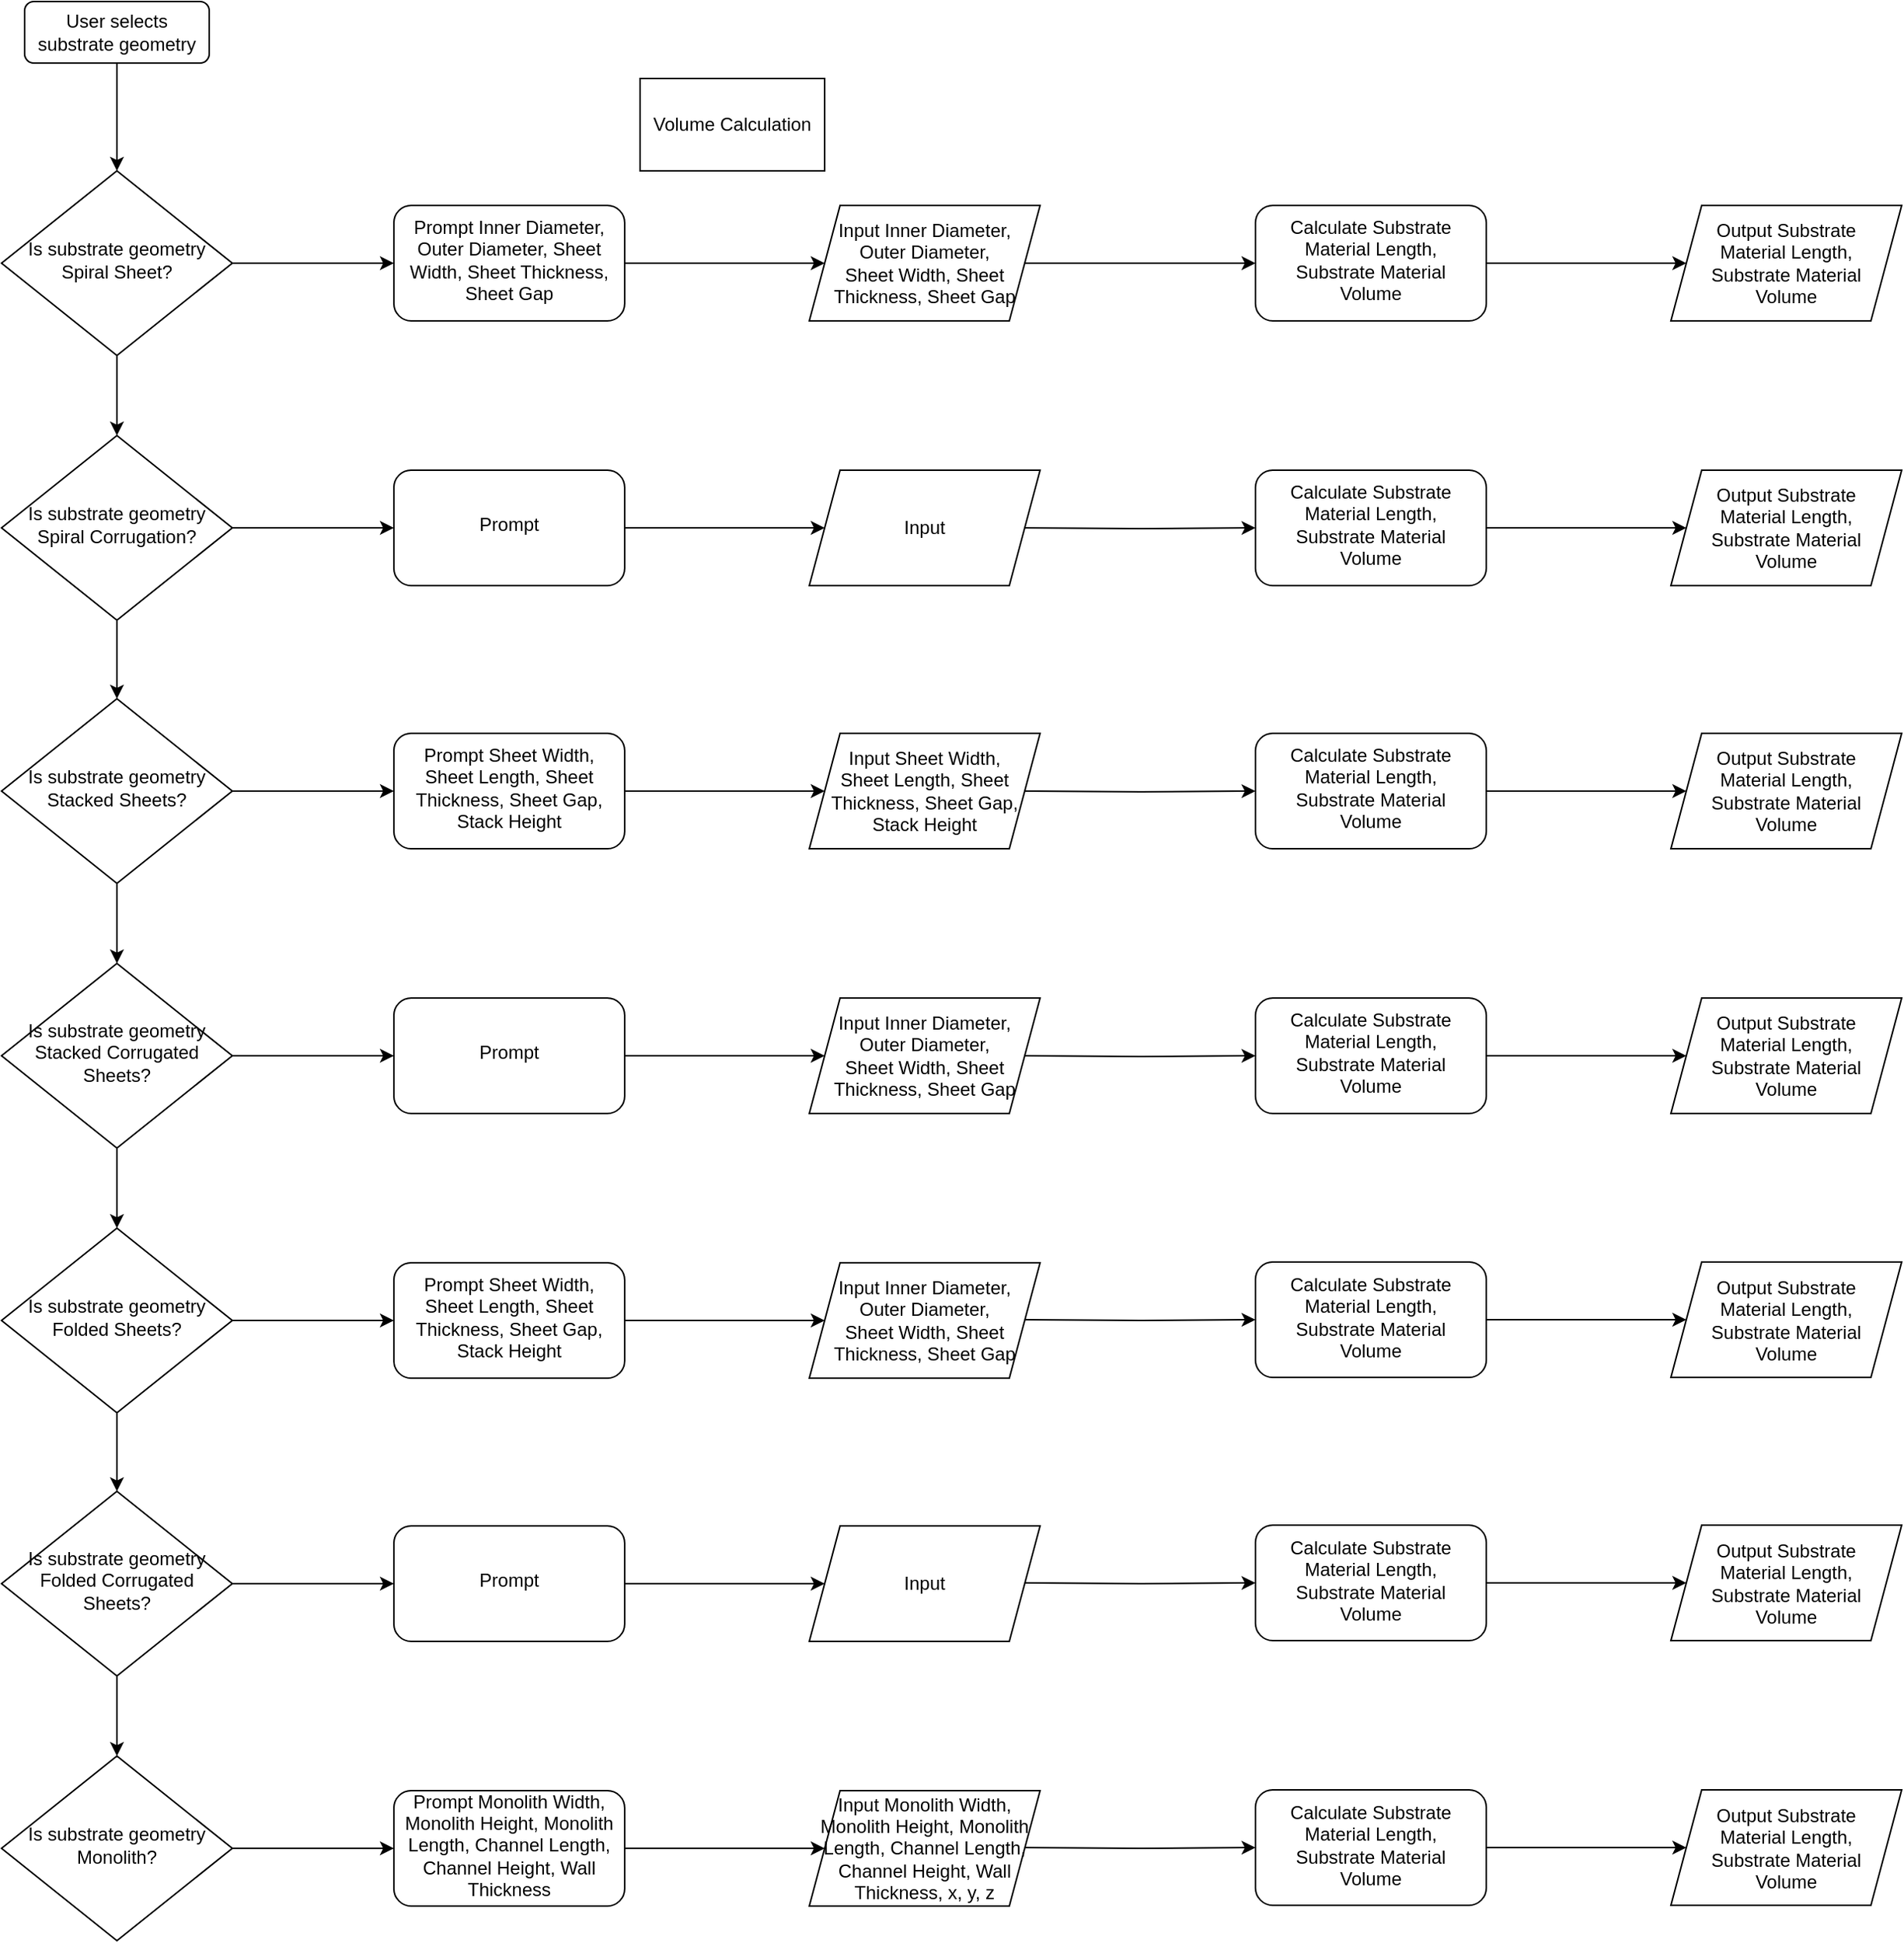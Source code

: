 <mxfile version="21.5.0" type="device" pages="2">
  <diagram id="C5RBs43oDa-KdzZeNtuy" name="Page-1">
    <mxGraphModel dx="818" dy="828" grid="1" gridSize="10" guides="1" tooltips="1" connect="1" arrows="1" fold="1" page="1" pageScale="1" pageWidth="827" pageHeight="1169" math="0" shadow="0">
      <root>
        <mxCell id="WIyWlLk6GJQsqaUBKTNV-0" />
        <mxCell id="WIyWlLk6GJQsqaUBKTNV-1" parent="WIyWlLk6GJQsqaUBKTNV-0" />
        <mxCell id="xzGoxM18uxfmaPfpnqzQ-23" style="edgeStyle=orthogonalEdgeStyle;rounded=0;orthogonalLoop=1;jettySize=auto;html=1;exitX=0.5;exitY=1;exitDx=0;exitDy=0;entryX=0.5;entryY=0;entryDx=0;entryDy=0;" parent="WIyWlLk6GJQsqaUBKTNV-1" source="WIyWlLk6GJQsqaUBKTNV-3" target="WIyWlLk6GJQsqaUBKTNV-6" edge="1">
          <mxGeometry relative="1" as="geometry" />
        </mxCell>
        <mxCell id="WIyWlLk6GJQsqaUBKTNV-3" value="User selects substrate geometry" style="rounded=1;whiteSpace=wrap;html=1;fontSize=12;glass=0;strokeWidth=1;shadow=0;" parent="WIyWlLk6GJQsqaUBKTNV-1" vertex="1">
          <mxGeometry x="160" y="60" width="120" height="40" as="geometry" />
        </mxCell>
        <mxCell id="xzGoxM18uxfmaPfpnqzQ-22" style="edgeStyle=orthogonalEdgeStyle;rounded=0;orthogonalLoop=1;jettySize=auto;html=1;exitX=0.5;exitY=1;exitDx=0;exitDy=0;entryX=0.5;entryY=0;entryDx=0;entryDy=0;" parent="WIyWlLk6GJQsqaUBKTNV-1" source="WIyWlLk6GJQsqaUBKTNV-6" target="WIyWlLk6GJQsqaUBKTNV-10" edge="1">
          <mxGeometry relative="1" as="geometry" />
        </mxCell>
        <mxCell id="xzGoxM18uxfmaPfpnqzQ-28" value="" style="edgeStyle=orthogonalEdgeStyle;rounded=0;orthogonalLoop=1;jettySize=auto;html=1;" parent="WIyWlLk6GJQsqaUBKTNV-1" source="WIyWlLk6GJQsqaUBKTNV-6" target="xzGoxM18uxfmaPfpnqzQ-27" edge="1">
          <mxGeometry relative="1" as="geometry" />
        </mxCell>
        <mxCell id="WIyWlLk6GJQsqaUBKTNV-6" value="Is substrate geometry &lt;br&gt;Spiral Sheet?" style="rhombus;whiteSpace=wrap;html=1;shadow=0;fontFamily=Helvetica;fontSize=12;align=center;strokeWidth=1;spacing=6;spacingTop=-4;aspect=fixed;" parent="WIyWlLk6GJQsqaUBKTNV-1" vertex="1">
          <mxGeometry x="145" y="170" width="150" height="120" as="geometry" />
        </mxCell>
        <mxCell id="xzGoxM18uxfmaPfpnqzQ-24" style="edgeStyle=orthogonalEdgeStyle;rounded=0;orthogonalLoop=1;jettySize=auto;html=1;exitX=0.5;exitY=1;exitDx=0;exitDy=0;entryX=0.5;entryY=0;entryDx=0;entryDy=0;" parent="WIyWlLk6GJQsqaUBKTNV-1" source="WIyWlLk6GJQsqaUBKTNV-10" target="xzGoxM18uxfmaPfpnqzQ-3" edge="1">
          <mxGeometry relative="1" as="geometry" />
        </mxCell>
        <mxCell id="xzGoxM18uxfmaPfpnqzQ-91" style="edgeStyle=orthogonalEdgeStyle;rounded=0;orthogonalLoop=1;jettySize=auto;html=1;exitX=1;exitY=0.5;exitDx=0;exitDy=0;entryX=0;entryY=0.5;entryDx=0;entryDy=0;" parent="WIyWlLk6GJQsqaUBKTNV-1" source="WIyWlLk6GJQsqaUBKTNV-10" target="xzGoxM18uxfmaPfpnqzQ-40" edge="1">
          <mxGeometry relative="1" as="geometry" />
        </mxCell>
        <mxCell id="WIyWlLk6GJQsqaUBKTNV-10" value="Is substrate geometry&lt;br&gt;Spiral Corrugation?" style="rhombus;whiteSpace=wrap;html=1;shadow=0;fontFamily=Helvetica;fontSize=12;align=center;strokeWidth=1;spacing=6;spacingTop=-4;aspect=fixed;" parent="WIyWlLk6GJQsqaUBKTNV-1" vertex="1">
          <mxGeometry x="145" y="342" width="150" height="120" as="geometry" />
        </mxCell>
        <mxCell id="xzGoxM18uxfmaPfpnqzQ-21" style="edgeStyle=orthogonalEdgeStyle;rounded=0;orthogonalLoop=1;jettySize=auto;html=1;exitX=0.5;exitY=1;exitDx=0;exitDy=0;entryX=0.5;entryY=0;entryDx=0;entryDy=0;" parent="WIyWlLk6GJQsqaUBKTNV-1" source="xzGoxM18uxfmaPfpnqzQ-3" target="xzGoxM18uxfmaPfpnqzQ-6" edge="1">
          <mxGeometry relative="1" as="geometry" />
        </mxCell>
        <mxCell id="xzGoxM18uxfmaPfpnqzQ-92" style="edgeStyle=orthogonalEdgeStyle;rounded=0;orthogonalLoop=1;jettySize=auto;html=1;exitX=1;exitY=0.5;exitDx=0;exitDy=0;entryX=0;entryY=0.5;entryDx=0;entryDy=0;" parent="WIyWlLk6GJQsqaUBKTNV-1" source="xzGoxM18uxfmaPfpnqzQ-3" target="xzGoxM18uxfmaPfpnqzQ-44" edge="1">
          <mxGeometry relative="1" as="geometry" />
        </mxCell>
        <mxCell id="xzGoxM18uxfmaPfpnqzQ-3" value="Is substrate geometry&lt;br&gt;Stacked Sheets?" style="rhombus;whiteSpace=wrap;html=1;shadow=0;fontFamily=Helvetica;fontSize=12;align=center;strokeWidth=1;spacing=6;spacingTop=-4;aspect=fixed;" parent="WIyWlLk6GJQsqaUBKTNV-1" vertex="1">
          <mxGeometry x="145" y="513" width="150" height="120" as="geometry" />
        </mxCell>
        <mxCell id="xzGoxM18uxfmaPfpnqzQ-20" style="edgeStyle=orthogonalEdgeStyle;rounded=0;orthogonalLoop=1;jettySize=auto;html=1;exitX=0.5;exitY=1;exitDx=0;exitDy=0;entryX=0.5;entryY=0;entryDx=0;entryDy=0;" parent="WIyWlLk6GJQsqaUBKTNV-1" source="xzGoxM18uxfmaPfpnqzQ-6" target="xzGoxM18uxfmaPfpnqzQ-10" edge="1">
          <mxGeometry relative="1" as="geometry" />
        </mxCell>
        <mxCell id="xzGoxM18uxfmaPfpnqzQ-93" style="edgeStyle=orthogonalEdgeStyle;rounded=0;orthogonalLoop=1;jettySize=auto;html=1;exitX=1;exitY=0.5;exitDx=0;exitDy=0;entryX=0;entryY=0.5;entryDx=0;entryDy=0;" parent="WIyWlLk6GJQsqaUBKTNV-1" source="xzGoxM18uxfmaPfpnqzQ-6" target="xzGoxM18uxfmaPfpnqzQ-48" edge="1">
          <mxGeometry relative="1" as="geometry" />
        </mxCell>
        <mxCell id="xzGoxM18uxfmaPfpnqzQ-6" value="Is substrate geometry&lt;br&gt;Stacked Corrugated Sheets?" style="rhombus;whiteSpace=wrap;html=1;shadow=0;fontFamily=Helvetica;fontSize=12;align=center;strokeWidth=1;spacing=6;spacingTop=-4;aspect=fixed;" parent="WIyWlLk6GJQsqaUBKTNV-1" vertex="1">
          <mxGeometry x="145" y="685" width="150" height="120" as="geometry" />
        </mxCell>
        <mxCell id="xzGoxM18uxfmaPfpnqzQ-25" style="edgeStyle=orthogonalEdgeStyle;rounded=0;orthogonalLoop=1;jettySize=auto;html=1;exitX=0.5;exitY=1;exitDx=0;exitDy=0;entryX=0.5;entryY=0;entryDx=0;entryDy=0;" parent="WIyWlLk6GJQsqaUBKTNV-1" source="xzGoxM18uxfmaPfpnqzQ-10" target="xzGoxM18uxfmaPfpnqzQ-15" edge="1">
          <mxGeometry relative="1" as="geometry" />
        </mxCell>
        <mxCell id="xzGoxM18uxfmaPfpnqzQ-53" style="edgeStyle=orthogonalEdgeStyle;rounded=0;orthogonalLoop=1;jettySize=auto;html=1;exitX=1;exitY=0.5;exitDx=0;exitDy=0;entryX=0;entryY=0.5;entryDx=0;entryDy=0;" parent="WIyWlLk6GJQsqaUBKTNV-1" source="xzGoxM18uxfmaPfpnqzQ-10" target="xzGoxM18uxfmaPfpnqzQ-51" edge="1">
          <mxGeometry relative="1" as="geometry" />
        </mxCell>
        <mxCell id="xzGoxM18uxfmaPfpnqzQ-10" value="Is substrate geometry Folded Sheets?" style="rhombus;whiteSpace=wrap;html=1;shadow=0;fontFamily=Helvetica;fontSize=12;align=center;strokeWidth=1;spacing=6;spacingTop=-4;aspect=fixed;" parent="WIyWlLk6GJQsqaUBKTNV-1" vertex="1">
          <mxGeometry x="145" y="857" width="150" height="120" as="geometry" />
        </mxCell>
        <mxCell id="xzGoxM18uxfmaPfpnqzQ-26" style="edgeStyle=orthogonalEdgeStyle;rounded=0;orthogonalLoop=1;jettySize=auto;html=1;exitX=0.5;exitY=1;exitDx=0;exitDy=0;entryX=0.5;entryY=0;entryDx=0;entryDy=0;" parent="WIyWlLk6GJQsqaUBKTNV-1" source="xzGoxM18uxfmaPfpnqzQ-15" target="xzGoxM18uxfmaPfpnqzQ-18" edge="1">
          <mxGeometry relative="1" as="geometry" />
        </mxCell>
        <mxCell id="xzGoxM18uxfmaPfpnqzQ-57" style="edgeStyle=orthogonalEdgeStyle;rounded=0;orthogonalLoop=1;jettySize=auto;html=1;exitX=1;exitY=0.5;exitDx=0;exitDy=0;entryX=0;entryY=0.5;entryDx=0;entryDy=0;" parent="WIyWlLk6GJQsqaUBKTNV-1" source="xzGoxM18uxfmaPfpnqzQ-15" target="xzGoxM18uxfmaPfpnqzQ-55" edge="1">
          <mxGeometry relative="1" as="geometry" />
        </mxCell>
        <mxCell id="xzGoxM18uxfmaPfpnqzQ-15" value="Is substrate geometry Folded Corrugated Sheets?" style="rhombus;whiteSpace=wrap;html=1;shadow=0;fontFamily=Helvetica;fontSize=12;align=center;strokeWidth=1;spacing=6;spacingTop=-4;resizeHeight=1;aspect=fixed;" parent="WIyWlLk6GJQsqaUBKTNV-1" vertex="1">
          <mxGeometry x="145" y="1028" width="150" height="120" as="geometry" />
        </mxCell>
        <mxCell id="xzGoxM18uxfmaPfpnqzQ-61" style="edgeStyle=orthogonalEdgeStyle;rounded=0;orthogonalLoop=1;jettySize=auto;html=1;exitX=1;exitY=0.5;exitDx=0;exitDy=0;entryX=0;entryY=0.5;entryDx=0;entryDy=0;" parent="WIyWlLk6GJQsqaUBKTNV-1" source="xzGoxM18uxfmaPfpnqzQ-18" target="xzGoxM18uxfmaPfpnqzQ-59" edge="1">
          <mxGeometry relative="1" as="geometry" />
        </mxCell>
        <mxCell id="xzGoxM18uxfmaPfpnqzQ-18" value="Is substrate geometry Monolith?" style="rhombus;whiteSpace=wrap;html=1;shadow=0;fontFamily=Helvetica;fontSize=12;align=center;strokeWidth=1;spacing=6;spacingTop=-4;resizeHeight=1;aspect=fixed;" parent="WIyWlLk6GJQsqaUBKTNV-1" vertex="1">
          <mxGeometry x="145" y="1200" width="150" height="120" as="geometry" />
        </mxCell>
        <mxCell id="xzGoxM18uxfmaPfpnqzQ-35" style="edgeStyle=orthogonalEdgeStyle;rounded=0;orthogonalLoop=1;jettySize=auto;html=1;exitX=1;exitY=0.5;exitDx=0;exitDy=0;entryX=0;entryY=0.5;entryDx=0;entryDy=0;" parent="WIyWlLk6GJQsqaUBKTNV-1" source="xzGoxM18uxfmaPfpnqzQ-27" target="xzGoxM18uxfmaPfpnqzQ-36" edge="1">
          <mxGeometry relative="1" as="geometry">
            <mxPoint x="677" y="230" as="targetPoint" />
          </mxGeometry>
        </mxCell>
        <mxCell id="xzGoxM18uxfmaPfpnqzQ-27" value="Prompt Inner Diameter, Outer Diameter, Sheet Width, Sheet Thickness, Sheet Gap" style="rounded=1;whiteSpace=wrap;html=1;shadow=0;strokeWidth=1;spacing=6;spacingTop=-4;aspect=fixed;" parent="WIyWlLk6GJQsqaUBKTNV-1" vertex="1">
          <mxGeometry x="400" y="192.5" width="150" height="75" as="geometry" />
        </mxCell>
        <mxCell id="xzGoxM18uxfmaPfpnqzQ-66" style="edgeStyle=orthogonalEdgeStyle;rounded=0;orthogonalLoop=1;jettySize=auto;html=1;exitX=1;exitY=0.5;exitDx=0;exitDy=0;entryX=0;entryY=0.5;entryDx=0;entryDy=0;" parent="WIyWlLk6GJQsqaUBKTNV-1" source="xzGoxM18uxfmaPfpnqzQ-36" target="xzGoxM18uxfmaPfpnqzQ-64" edge="1">
          <mxGeometry relative="1" as="geometry" />
        </mxCell>
        <mxCell id="xzGoxM18uxfmaPfpnqzQ-36" value="Input Inner Diameter, &lt;br&gt;Outer Diameter, &lt;br&gt;Sheet Width, Sheet Thickness, Sheet Gap" style="shape=parallelogram;perimeter=parallelogramPerimeter;whiteSpace=wrap;html=1;fixedSize=1;aspect=fixed;" parent="WIyWlLk6GJQsqaUBKTNV-1" vertex="1">
          <mxGeometry x="670" y="192.5" width="150" height="75" as="geometry" />
        </mxCell>
        <mxCell id="xzGoxM18uxfmaPfpnqzQ-94" style="edgeStyle=orthogonalEdgeStyle;rounded=0;orthogonalLoop=1;jettySize=auto;html=1;entryX=0;entryY=0.5;entryDx=0;entryDy=0;" parent="WIyWlLk6GJQsqaUBKTNV-1" source="xzGoxM18uxfmaPfpnqzQ-40" target="xzGoxM18uxfmaPfpnqzQ-41" edge="1">
          <mxGeometry relative="1" as="geometry" />
        </mxCell>
        <mxCell id="xzGoxM18uxfmaPfpnqzQ-40" value="Prompt" style="rounded=1;whiteSpace=wrap;html=1;shadow=0;strokeWidth=1;spacing=6;spacingTop=-4;aspect=fixed;" parent="WIyWlLk6GJQsqaUBKTNV-1" vertex="1">
          <mxGeometry x="400" y="364.5" width="150" height="75" as="geometry" />
        </mxCell>
        <mxCell id="xzGoxM18uxfmaPfpnqzQ-41" value="Input" style="shape=parallelogram;perimeter=parallelogramPerimeter;whiteSpace=wrap;html=1;fixedSize=1;aspect=fixed;" parent="WIyWlLk6GJQsqaUBKTNV-1" vertex="1">
          <mxGeometry x="670" y="364.5" width="150" height="75" as="geometry" />
        </mxCell>
        <mxCell id="xzGoxM18uxfmaPfpnqzQ-43" style="edgeStyle=orthogonalEdgeStyle;rounded=0;orthogonalLoop=1;jettySize=auto;html=1;exitX=1;exitY=0.5;exitDx=0;exitDy=0;entryX=0;entryY=0.5;entryDx=0;entryDy=0;" parent="WIyWlLk6GJQsqaUBKTNV-1" source="xzGoxM18uxfmaPfpnqzQ-44" target="xzGoxM18uxfmaPfpnqzQ-45" edge="1">
          <mxGeometry relative="1" as="geometry">
            <mxPoint x="677" y="577.5" as="targetPoint" />
          </mxGeometry>
        </mxCell>
        <mxCell id="xzGoxM18uxfmaPfpnqzQ-44" value="Prompt Sheet Width, Sheet Length, Sheet Thickness, Sheet Gap, Stack Height" style="rounded=1;whiteSpace=wrap;html=1;shadow=0;strokeWidth=1;spacing=6;spacingTop=-4;aspect=fixed;" parent="WIyWlLk6GJQsqaUBKTNV-1" vertex="1">
          <mxGeometry x="400" y="535.5" width="150" height="75" as="geometry" />
        </mxCell>
        <mxCell id="xzGoxM18uxfmaPfpnqzQ-45" value="Input Sheet Width, &lt;br&gt;Sheet Length, Sheet Thickness, Sheet Gap, Stack Height" style="shape=parallelogram;perimeter=parallelogramPerimeter;whiteSpace=wrap;html=1;fixedSize=1;aspect=fixed;" parent="WIyWlLk6GJQsqaUBKTNV-1" vertex="1">
          <mxGeometry x="670" y="535.5" width="150" height="75" as="geometry" />
        </mxCell>
        <mxCell id="xzGoxM18uxfmaPfpnqzQ-47" style="edgeStyle=orthogonalEdgeStyle;rounded=0;orthogonalLoop=1;jettySize=auto;html=1;exitX=1;exitY=0.5;exitDx=0;exitDy=0;entryX=0;entryY=0.5;entryDx=0;entryDy=0;" parent="WIyWlLk6GJQsqaUBKTNV-1" source="xzGoxM18uxfmaPfpnqzQ-48" target="xzGoxM18uxfmaPfpnqzQ-49" edge="1">
          <mxGeometry relative="1" as="geometry">
            <mxPoint x="677" y="749.5" as="targetPoint" />
          </mxGeometry>
        </mxCell>
        <mxCell id="xzGoxM18uxfmaPfpnqzQ-48" value="Prompt" style="rounded=1;whiteSpace=wrap;html=1;shadow=0;strokeWidth=1;spacing=6;spacingTop=-4;aspect=fixed;" parent="WIyWlLk6GJQsqaUBKTNV-1" vertex="1">
          <mxGeometry x="400" y="707.5" width="150" height="75" as="geometry" />
        </mxCell>
        <mxCell id="xzGoxM18uxfmaPfpnqzQ-49" value="Input Inner Diameter, &lt;br&gt;Outer Diameter, &lt;br&gt;Sheet Width, Sheet Thickness, Sheet Gap" style="shape=parallelogram;perimeter=parallelogramPerimeter;whiteSpace=wrap;html=1;fixedSize=1;aspect=fixed;" parent="WIyWlLk6GJQsqaUBKTNV-1" vertex="1">
          <mxGeometry x="670" y="707.5" width="150" height="75" as="geometry" />
        </mxCell>
        <mxCell id="xzGoxM18uxfmaPfpnqzQ-50" style="edgeStyle=orthogonalEdgeStyle;rounded=0;orthogonalLoop=1;jettySize=auto;html=1;exitX=1;exitY=0.5;exitDx=0;exitDy=0;entryX=0;entryY=0.5;entryDx=0;entryDy=0;" parent="WIyWlLk6GJQsqaUBKTNV-1" source="xzGoxM18uxfmaPfpnqzQ-51" target="xzGoxM18uxfmaPfpnqzQ-52" edge="1">
          <mxGeometry relative="1" as="geometry">
            <mxPoint x="677" y="921.5" as="targetPoint" />
          </mxGeometry>
        </mxCell>
        <mxCell id="xzGoxM18uxfmaPfpnqzQ-51" value="Prompt Sheet Width, Sheet Length, Sheet Thickness, Sheet Gap, Stack Height" style="rounded=1;whiteSpace=wrap;html=1;shadow=0;strokeWidth=1;spacing=6;spacingTop=-4;aspect=fixed;" parent="WIyWlLk6GJQsqaUBKTNV-1" vertex="1">
          <mxGeometry x="400" y="879.5" width="150" height="75" as="geometry" />
        </mxCell>
        <mxCell id="xzGoxM18uxfmaPfpnqzQ-52" value="Input Inner Diameter, &lt;br&gt;Outer Diameter, &lt;br&gt;Sheet Width, Sheet Thickness, Sheet Gap" style="shape=parallelogram;perimeter=parallelogramPerimeter;whiteSpace=wrap;html=1;fixedSize=1;aspect=fixed;" parent="WIyWlLk6GJQsqaUBKTNV-1" vertex="1">
          <mxGeometry x="670" y="879.5" width="150" height="75" as="geometry" />
        </mxCell>
        <mxCell id="xzGoxM18uxfmaPfpnqzQ-54" style="edgeStyle=orthogonalEdgeStyle;rounded=0;orthogonalLoop=1;jettySize=auto;html=1;exitX=1;exitY=0.5;exitDx=0;exitDy=0;entryX=0;entryY=0.5;entryDx=0;entryDy=0;" parent="WIyWlLk6GJQsqaUBKTNV-1" source="xzGoxM18uxfmaPfpnqzQ-55" target="xzGoxM18uxfmaPfpnqzQ-56" edge="1">
          <mxGeometry relative="1" as="geometry">
            <mxPoint x="677" y="1092.5" as="targetPoint" />
          </mxGeometry>
        </mxCell>
        <mxCell id="xzGoxM18uxfmaPfpnqzQ-55" value="Prompt" style="rounded=1;whiteSpace=wrap;html=1;shadow=0;strokeWidth=1;spacing=6;spacingTop=-4;aspect=fixed;" parent="WIyWlLk6GJQsqaUBKTNV-1" vertex="1">
          <mxGeometry x="400" y="1050.5" width="150" height="75" as="geometry" />
        </mxCell>
        <mxCell id="xzGoxM18uxfmaPfpnqzQ-56" value="Input" style="shape=parallelogram;perimeter=parallelogramPerimeter;whiteSpace=wrap;html=1;fixedSize=1;aspect=fixed;" parent="WIyWlLk6GJQsqaUBKTNV-1" vertex="1">
          <mxGeometry x="670" y="1050.5" width="150" height="75" as="geometry" />
        </mxCell>
        <mxCell id="xzGoxM18uxfmaPfpnqzQ-58" style="edgeStyle=orthogonalEdgeStyle;rounded=0;orthogonalLoop=1;jettySize=auto;html=1;exitX=1;exitY=0.5;exitDx=0;exitDy=0;entryX=0;entryY=0.5;entryDx=0;entryDy=0;" parent="WIyWlLk6GJQsqaUBKTNV-1" source="xzGoxM18uxfmaPfpnqzQ-59" target="xzGoxM18uxfmaPfpnqzQ-60" edge="1">
          <mxGeometry relative="1" as="geometry">
            <mxPoint x="677" y="1264.5" as="targetPoint" />
          </mxGeometry>
        </mxCell>
        <mxCell id="xzGoxM18uxfmaPfpnqzQ-59" value="Prompt Monolith Width, Monolith Height, Monolith Length, Channel Length, Channel Height, Wall Thickness" style="rounded=1;whiteSpace=wrap;html=1;shadow=0;strokeWidth=1;spacing=6;spacingTop=-4;aspect=fixed;" parent="WIyWlLk6GJQsqaUBKTNV-1" vertex="1">
          <mxGeometry x="400" y="1222.5" width="150" height="75" as="geometry" />
        </mxCell>
        <mxCell id="xzGoxM18uxfmaPfpnqzQ-60" value="Input Monolith Width, Monolith Height, Monolith Length, Channel Length, Channel Height, Wall Thickness, x, y, z" style="shape=parallelogram;perimeter=parallelogramPerimeter;whiteSpace=wrap;html=1;fixedSize=1;aspect=fixed;" parent="WIyWlLk6GJQsqaUBKTNV-1" vertex="1">
          <mxGeometry x="670" y="1222.5" width="150" height="75" as="geometry" />
        </mxCell>
        <mxCell id="xzGoxM18uxfmaPfpnqzQ-63" style="edgeStyle=orthogonalEdgeStyle;rounded=0;orthogonalLoop=1;jettySize=auto;html=1;exitX=1;exitY=0.5;exitDx=0;exitDy=0;entryX=0;entryY=0.5;entryDx=0;entryDy=0;" parent="WIyWlLk6GJQsqaUBKTNV-1" source="xzGoxM18uxfmaPfpnqzQ-64" target="xzGoxM18uxfmaPfpnqzQ-65" edge="1">
          <mxGeometry relative="1" as="geometry">
            <mxPoint x="1237" y="230" as="targetPoint" />
          </mxGeometry>
        </mxCell>
        <mxCell id="xzGoxM18uxfmaPfpnqzQ-64" value="Calculate Substrate Material Length, &lt;br&gt;Substrate Material Volume" style="rounded=1;whiteSpace=wrap;html=1;shadow=0;strokeWidth=1;spacing=6;spacingTop=-4;aspect=fixed;" parent="WIyWlLk6GJQsqaUBKTNV-1" vertex="1">
          <mxGeometry x="960" y="192.5" width="150" height="75" as="geometry" />
        </mxCell>
        <mxCell id="xzGoxM18uxfmaPfpnqzQ-65" value="Output Substrate&lt;br&gt;Material Length,&lt;br style=&quot;border-color: var(--border-color);&quot;&gt;Substrate Material&lt;br&gt;Volume" style="shape=parallelogram;perimeter=parallelogramPerimeter;whiteSpace=wrap;html=1;fixedSize=1;aspect=fixed;" parent="WIyWlLk6GJQsqaUBKTNV-1" vertex="1">
          <mxGeometry x="1230" y="192.5" width="150" height="75" as="geometry" />
        </mxCell>
        <mxCell id="xzGoxM18uxfmaPfpnqzQ-67" style="edgeStyle=orthogonalEdgeStyle;rounded=0;orthogonalLoop=1;jettySize=auto;html=1;exitX=1;exitY=0.5;exitDx=0;exitDy=0;entryX=0;entryY=0.5;entryDx=0;entryDy=0;" parent="WIyWlLk6GJQsqaUBKTNV-1" target="xzGoxM18uxfmaPfpnqzQ-69" edge="1">
          <mxGeometry relative="1" as="geometry">
            <mxPoint x="810" y="402" as="sourcePoint" />
          </mxGeometry>
        </mxCell>
        <mxCell id="xzGoxM18uxfmaPfpnqzQ-68" style="edgeStyle=orthogonalEdgeStyle;rounded=0;orthogonalLoop=1;jettySize=auto;html=1;exitX=1;exitY=0.5;exitDx=0;exitDy=0;entryX=0;entryY=0.5;entryDx=0;entryDy=0;" parent="WIyWlLk6GJQsqaUBKTNV-1" source="xzGoxM18uxfmaPfpnqzQ-69" target="xzGoxM18uxfmaPfpnqzQ-70" edge="1">
          <mxGeometry relative="1" as="geometry">
            <mxPoint x="1237" y="402" as="targetPoint" />
          </mxGeometry>
        </mxCell>
        <mxCell id="xzGoxM18uxfmaPfpnqzQ-69" value="Calculate Substrate Material Length,&lt;br style=&quot;border-color: var(--border-color);&quot;&gt;Substrate Material Volume" style="rounded=1;whiteSpace=wrap;html=1;shadow=0;strokeWidth=1;spacing=6;spacingTop=-4;aspect=fixed;" parent="WIyWlLk6GJQsqaUBKTNV-1" vertex="1">
          <mxGeometry x="960" y="364.5" width="150" height="75" as="geometry" />
        </mxCell>
        <mxCell id="xzGoxM18uxfmaPfpnqzQ-70" value="Output Substrate&lt;br style=&quot;border-color: var(--border-color);&quot;&gt;Material Length,&lt;br style=&quot;border-color: var(--border-color);&quot;&gt;Substrate Material&lt;br style=&quot;border-color: var(--border-color);&quot;&gt;Volume" style="shape=parallelogram;perimeter=parallelogramPerimeter;whiteSpace=wrap;html=1;fixedSize=1;aspect=fixed;" parent="WIyWlLk6GJQsqaUBKTNV-1" vertex="1">
          <mxGeometry x="1230" y="364.5" width="150" height="75" as="geometry" />
        </mxCell>
        <mxCell id="xzGoxM18uxfmaPfpnqzQ-71" style="edgeStyle=orthogonalEdgeStyle;rounded=0;orthogonalLoop=1;jettySize=auto;html=1;exitX=1;exitY=0.5;exitDx=0;exitDy=0;entryX=0;entryY=0.5;entryDx=0;entryDy=0;" parent="WIyWlLk6GJQsqaUBKTNV-1" target="xzGoxM18uxfmaPfpnqzQ-73" edge="1">
          <mxGeometry relative="1" as="geometry">
            <mxPoint x="810" y="573" as="sourcePoint" />
          </mxGeometry>
        </mxCell>
        <mxCell id="xzGoxM18uxfmaPfpnqzQ-72" style="edgeStyle=orthogonalEdgeStyle;rounded=0;orthogonalLoop=1;jettySize=auto;html=1;exitX=1;exitY=0.5;exitDx=0;exitDy=0;entryX=0;entryY=0.5;entryDx=0;entryDy=0;" parent="WIyWlLk6GJQsqaUBKTNV-1" source="xzGoxM18uxfmaPfpnqzQ-73" target="xzGoxM18uxfmaPfpnqzQ-74" edge="1">
          <mxGeometry relative="1" as="geometry">
            <mxPoint x="1237" y="573" as="targetPoint" />
          </mxGeometry>
        </mxCell>
        <mxCell id="xzGoxM18uxfmaPfpnqzQ-73" value="Calculate Substrate Material Length,&lt;br style=&quot;border-color: var(--border-color);&quot;&gt;Substrate Material Volume" style="rounded=1;whiteSpace=wrap;html=1;shadow=0;strokeWidth=1;spacing=6;spacingTop=-4;aspect=fixed;" parent="WIyWlLk6GJQsqaUBKTNV-1" vertex="1">
          <mxGeometry x="960" y="535.5" width="150" height="75" as="geometry" />
        </mxCell>
        <mxCell id="xzGoxM18uxfmaPfpnqzQ-74" value="Output Substrate&lt;br style=&quot;border-color: var(--border-color);&quot;&gt;Material Length,&lt;br style=&quot;border-color: var(--border-color);&quot;&gt;Substrate Material&lt;br style=&quot;border-color: var(--border-color);&quot;&gt;Volume" style="shape=parallelogram;perimeter=parallelogramPerimeter;whiteSpace=wrap;html=1;fixedSize=1;aspect=fixed;" parent="WIyWlLk6GJQsqaUBKTNV-1" vertex="1">
          <mxGeometry x="1230" y="535.5" width="150" height="75" as="geometry" />
        </mxCell>
        <mxCell id="xzGoxM18uxfmaPfpnqzQ-75" style="edgeStyle=orthogonalEdgeStyle;rounded=0;orthogonalLoop=1;jettySize=auto;html=1;exitX=1;exitY=0.5;exitDx=0;exitDy=0;entryX=0;entryY=0.5;entryDx=0;entryDy=0;" parent="WIyWlLk6GJQsqaUBKTNV-1" target="xzGoxM18uxfmaPfpnqzQ-77" edge="1">
          <mxGeometry relative="1" as="geometry">
            <mxPoint x="810" y="745" as="sourcePoint" />
          </mxGeometry>
        </mxCell>
        <mxCell id="xzGoxM18uxfmaPfpnqzQ-76" style="edgeStyle=orthogonalEdgeStyle;rounded=0;orthogonalLoop=1;jettySize=auto;html=1;exitX=1;exitY=0.5;exitDx=0;exitDy=0;entryX=0;entryY=0.5;entryDx=0;entryDy=0;" parent="WIyWlLk6GJQsqaUBKTNV-1" source="xzGoxM18uxfmaPfpnqzQ-77" target="xzGoxM18uxfmaPfpnqzQ-78" edge="1">
          <mxGeometry relative="1" as="geometry">
            <mxPoint x="1237" y="745" as="targetPoint" />
          </mxGeometry>
        </mxCell>
        <mxCell id="xzGoxM18uxfmaPfpnqzQ-77" value="Calculate Substrate Material Length,&lt;br style=&quot;border-color: var(--border-color);&quot;&gt;Substrate Material Volume" style="rounded=1;whiteSpace=wrap;html=1;shadow=0;strokeWidth=1;spacing=6;spacingTop=-4;aspect=fixed;" parent="WIyWlLk6GJQsqaUBKTNV-1" vertex="1">
          <mxGeometry x="960" y="707.5" width="150" height="75" as="geometry" />
        </mxCell>
        <mxCell id="xzGoxM18uxfmaPfpnqzQ-78" value="Output Substrate&lt;br style=&quot;border-color: var(--border-color);&quot;&gt;Material Length,&lt;br style=&quot;border-color: var(--border-color);&quot;&gt;Substrate Material&lt;br style=&quot;border-color: var(--border-color);&quot;&gt;Volume" style="shape=parallelogram;perimeter=parallelogramPerimeter;whiteSpace=wrap;html=1;fixedSize=1;aspect=fixed;" parent="WIyWlLk6GJQsqaUBKTNV-1" vertex="1">
          <mxGeometry x="1230" y="707.5" width="150" height="75" as="geometry" />
        </mxCell>
        <mxCell id="xzGoxM18uxfmaPfpnqzQ-79" style="edgeStyle=orthogonalEdgeStyle;rounded=0;orthogonalLoop=1;jettySize=auto;html=1;exitX=1;exitY=0.5;exitDx=0;exitDy=0;entryX=0;entryY=0.5;entryDx=0;entryDy=0;" parent="WIyWlLk6GJQsqaUBKTNV-1" target="xzGoxM18uxfmaPfpnqzQ-81" edge="1">
          <mxGeometry relative="1" as="geometry">
            <mxPoint x="810" y="916.5" as="sourcePoint" />
          </mxGeometry>
        </mxCell>
        <mxCell id="xzGoxM18uxfmaPfpnqzQ-80" style="edgeStyle=orthogonalEdgeStyle;rounded=0;orthogonalLoop=1;jettySize=auto;html=1;exitX=1;exitY=0.5;exitDx=0;exitDy=0;entryX=0;entryY=0.5;entryDx=0;entryDy=0;" parent="WIyWlLk6GJQsqaUBKTNV-1" source="xzGoxM18uxfmaPfpnqzQ-81" target="xzGoxM18uxfmaPfpnqzQ-82" edge="1">
          <mxGeometry relative="1" as="geometry">
            <mxPoint x="1237" y="916.5" as="targetPoint" />
          </mxGeometry>
        </mxCell>
        <mxCell id="xzGoxM18uxfmaPfpnqzQ-81" value="Calculate Substrate Material Length,&lt;br style=&quot;border-color: var(--border-color);&quot;&gt;Substrate Material Volume" style="rounded=1;whiteSpace=wrap;html=1;shadow=0;strokeWidth=1;spacing=6;spacingTop=-4;aspect=fixed;" parent="WIyWlLk6GJQsqaUBKTNV-1" vertex="1">
          <mxGeometry x="960" y="879" width="150" height="75" as="geometry" />
        </mxCell>
        <mxCell id="xzGoxM18uxfmaPfpnqzQ-82" value="Output Substrate&lt;br style=&quot;border-color: var(--border-color);&quot;&gt;Material Length,&lt;br style=&quot;border-color: var(--border-color);&quot;&gt;Substrate Material&lt;br style=&quot;border-color: var(--border-color);&quot;&gt;Volume" style="shape=parallelogram;perimeter=parallelogramPerimeter;whiteSpace=wrap;html=1;fixedSize=1;aspect=fixed;" parent="WIyWlLk6GJQsqaUBKTNV-1" vertex="1">
          <mxGeometry x="1230" y="879" width="150" height="75" as="geometry" />
        </mxCell>
        <mxCell id="xzGoxM18uxfmaPfpnqzQ-83" style="edgeStyle=orthogonalEdgeStyle;rounded=0;orthogonalLoop=1;jettySize=auto;html=1;exitX=1;exitY=0.5;exitDx=0;exitDy=0;entryX=0;entryY=0.5;entryDx=0;entryDy=0;" parent="WIyWlLk6GJQsqaUBKTNV-1" target="xzGoxM18uxfmaPfpnqzQ-85" edge="1">
          <mxGeometry relative="1" as="geometry">
            <mxPoint x="810" y="1087.5" as="sourcePoint" />
          </mxGeometry>
        </mxCell>
        <mxCell id="xzGoxM18uxfmaPfpnqzQ-84" style="edgeStyle=orthogonalEdgeStyle;rounded=0;orthogonalLoop=1;jettySize=auto;html=1;exitX=1;exitY=0.5;exitDx=0;exitDy=0;entryX=0;entryY=0.5;entryDx=0;entryDy=0;" parent="WIyWlLk6GJQsqaUBKTNV-1" source="xzGoxM18uxfmaPfpnqzQ-85" target="xzGoxM18uxfmaPfpnqzQ-86" edge="1">
          <mxGeometry relative="1" as="geometry">
            <mxPoint x="1237" y="1087.5" as="targetPoint" />
          </mxGeometry>
        </mxCell>
        <mxCell id="xzGoxM18uxfmaPfpnqzQ-85" value="Calculate Substrate Material Length,&lt;br style=&quot;border-color: var(--border-color);&quot;&gt;Substrate Material Volume" style="rounded=1;whiteSpace=wrap;html=1;shadow=0;strokeWidth=1;spacing=6;spacingTop=-4;aspect=fixed;" parent="WIyWlLk6GJQsqaUBKTNV-1" vertex="1">
          <mxGeometry x="960" y="1050" width="150" height="75" as="geometry" />
        </mxCell>
        <mxCell id="xzGoxM18uxfmaPfpnqzQ-86" value="Output Substrate&lt;br style=&quot;border-color: var(--border-color);&quot;&gt;Material Length,&lt;br style=&quot;border-color: var(--border-color);&quot;&gt;Substrate Material&lt;br style=&quot;border-color: var(--border-color);&quot;&gt;Volume" style="shape=parallelogram;perimeter=parallelogramPerimeter;whiteSpace=wrap;html=1;fixedSize=1;aspect=fixed;" parent="WIyWlLk6GJQsqaUBKTNV-1" vertex="1">
          <mxGeometry x="1230" y="1050" width="150" height="75" as="geometry" />
        </mxCell>
        <mxCell id="xzGoxM18uxfmaPfpnqzQ-87" style="edgeStyle=orthogonalEdgeStyle;rounded=0;orthogonalLoop=1;jettySize=auto;html=1;exitX=1;exitY=0.5;exitDx=0;exitDy=0;entryX=0;entryY=0.5;entryDx=0;entryDy=0;" parent="WIyWlLk6GJQsqaUBKTNV-1" target="xzGoxM18uxfmaPfpnqzQ-89" edge="1">
          <mxGeometry relative="1" as="geometry">
            <mxPoint x="810" y="1259.5" as="sourcePoint" />
          </mxGeometry>
        </mxCell>
        <mxCell id="xzGoxM18uxfmaPfpnqzQ-88" style="edgeStyle=orthogonalEdgeStyle;rounded=0;orthogonalLoop=1;jettySize=auto;html=1;exitX=1;exitY=0.5;exitDx=0;exitDy=0;entryX=0;entryY=0.5;entryDx=0;entryDy=0;" parent="WIyWlLk6GJQsqaUBKTNV-1" source="xzGoxM18uxfmaPfpnqzQ-89" target="xzGoxM18uxfmaPfpnqzQ-90" edge="1">
          <mxGeometry relative="1" as="geometry">
            <mxPoint x="1237" y="1259.5" as="targetPoint" />
          </mxGeometry>
        </mxCell>
        <mxCell id="xzGoxM18uxfmaPfpnqzQ-89" value="Calculate Substrate Material Length,&lt;br style=&quot;border-color: var(--border-color);&quot;&gt;Substrate Material Volume" style="rounded=1;whiteSpace=wrap;html=1;shadow=0;strokeWidth=1;spacing=6;spacingTop=-4;aspect=fixed;" parent="WIyWlLk6GJQsqaUBKTNV-1" vertex="1">
          <mxGeometry x="960" y="1222" width="150" height="75" as="geometry" />
        </mxCell>
        <mxCell id="xzGoxM18uxfmaPfpnqzQ-90" value="Output Substrate&lt;br style=&quot;border-color: var(--border-color);&quot;&gt;Material Length,&lt;br style=&quot;border-color: var(--border-color);&quot;&gt;Substrate Material&lt;br style=&quot;border-color: var(--border-color);&quot;&gt;Volume" style="shape=parallelogram;perimeter=parallelogramPerimeter;whiteSpace=wrap;html=1;fixedSize=1;aspect=fixed;" parent="WIyWlLk6GJQsqaUBKTNV-1" vertex="1">
          <mxGeometry x="1230" y="1222" width="150" height="75" as="geometry" />
        </mxCell>
        <mxCell id="w0tSISeiTdcegoCzq9P2-0" value="Volume Calculation" style="rounded=0;whiteSpace=wrap;html=1;" parent="WIyWlLk6GJQsqaUBKTNV-1" vertex="1">
          <mxGeometry x="560" y="110" width="120" height="60" as="geometry" />
        </mxCell>
      </root>
    </mxGraphModel>
  </diagram>
  <diagram id="eMOg3sQjyCwF2es2Oc5J" name="Page-2">
    <mxGraphModel dx="2524" dy="844" grid="1" gridSize="10" guides="1" tooltips="1" connect="1" arrows="1" fold="1" page="1" pageScale="1" pageWidth="850" pageHeight="1100" math="0" shadow="0">
      <root>
        <mxCell id="0" />
        <mxCell id="1" parent="0" />
        <mxCell id="l7W0qAuEGjzcYpEPtxfC-38" style="edgeStyle=orthogonalEdgeStyle;rounded=0;orthogonalLoop=1;jettySize=auto;html=1;exitX=0;exitY=0;exitDx=0;exitDy=0;entryX=1;entryY=0;entryDx=0;entryDy=0;endArrow=diamond;endFill=1;" edge="1" parent="1" source="l7W0qAuEGjzcYpEPtxfC-26" target="l7W0qAuEGjzcYpEPtxfC-2">
          <mxGeometry relative="1" as="geometry" />
        </mxCell>
        <mxCell id="l7W0qAuEGjzcYpEPtxfC-42" style="edgeStyle=orthogonalEdgeStyle;rounded=0;orthogonalLoop=1;jettySize=auto;html=1;exitX=0;exitY=0.25;exitDx=0;exitDy=0;entryX=0;entryY=0;entryDx=0;entryDy=0;endArrow=block;endFill=0;" edge="1" parent="1" source="l7W0qAuEGjzcYpEPtxfC-2" target="l7W0qAuEGjzcYpEPtxfC-19">
          <mxGeometry relative="1" as="geometry">
            <Array as="points">
              <mxPoint x="110" y="160" />
              <mxPoint x="110" y="330" />
            </Array>
          </mxGeometry>
        </mxCell>
        <mxCell id="l7W0qAuEGjzcYpEPtxfC-93" style="edgeStyle=orthogonalEdgeStyle;rounded=0;orthogonalLoop=1;jettySize=auto;html=1;exitX=0;exitY=0;exitDx=0;exitDy=0;entryX=0.5;entryY=0;entryDx=0;entryDy=0;endArrow=block;endFill=0;" edge="1" parent="1" source="l7W0qAuEGjzcYpEPtxfC-2" target="l7W0qAuEGjzcYpEPtxfC-89">
          <mxGeometry relative="1" as="geometry" />
        </mxCell>
        <mxCell id="l7W0qAuEGjzcYpEPtxfC-2" value="General Geometry" style="swimlane;fontStyle=0;childLayout=stackLayout;horizontal=1;startSize=30;horizontalStack=0;resizeParent=1;resizeParentMax=0;resizeLast=0;collapsible=1;marginBottom=0;whiteSpace=wrap;html=1;" vertex="1" parent="1">
          <mxGeometry x="140" y="130" width="140" height="120" as="geometry" />
        </mxCell>
        <mxCell id="l7W0qAuEGjzcYpEPtxfC-3" value="Material Length (blank)" style="text;strokeColor=none;fillColor=none;align=left;verticalAlign=middle;spacingLeft=4;spacingRight=4;overflow=hidden;points=[[0,0.5],[1,0.5]];portConstraint=eastwest;rotatable=0;whiteSpace=wrap;html=1;" vertex="1" parent="l7W0qAuEGjzcYpEPtxfC-2">
          <mxGeometry y="30" width="140" height="30" as="geometry" />
        </mxCell>
        <mxCell id="l7W0qAuEGjzcYpEPtxfC-4" value="Cross-Sectional Area (blank)" style="text;strokeColor=none;fillColor=none;align=left;verticalAlign=middle;spacingLeft=4;spacingRight=4;overflow=hidden;points=[[0,0.5],[1,0.5]];portConstraint=eastwest;rotatable=0;whiteSpace=wrap;html=1;" vertex="1" parent="l7W0qAuEGjzcYpEPtxfC-2">
          <mxGeometry y="60" width="140" height="30" as="geometry" />
        </mxCell>
        <mxCell id="l7W0qAuEGjzcYpEPtxfC-5" value="Volume" style="text;strokeColor=none;fillColor=none;align=left;verticalAlign=middle;spacingLeft=4;spacingRight=4;overflow=hidden;points=[[0,0.5],[1,0.5]];portConstraint=eastwest;rotatable=0;whiteSpace=wrap;html=1;" vertex="1" parent="l7W0qAuEGjzcYpEPtxfC-2">
          <mxGeometry y="90" width="140" height="30" as="geometry" />
        </mxCell>
        <mxCell id="l7W0qAuEGjzcYpEPtxfC-19" value="SheetDim" style="swimlane;fontStyle=0;childLayout=stackLayout;horizontal=1;startSize=30;horizontalStack=0;resizeParent=1;resizeParentMax=0;resizeLast=0;collapsible=1;marginBottom=0;whiteSpace=wrap;html=1;" vertex="1" parent="1">
          <mxGeometry x="140" y="330" width="140" height="210" as="geometry" />
        </mxCell>
        <mxCell id="l7W0qAuEGjzcYpEPtxfC-20" value="Material Length (blank)" style="text;strokeColor=none;fillColor=none;align=left;verticalAlign=middle;spacingLeft=4;spacingRight=4;overflow=hidden;points=[[0,0.5],[1,0.5]];portConstraint=eastwest;rotatable=0;whiteSpace=wrap;html=1;" vertex="1" parent="l7W0qAuEGjzcYpEPtxfC-19">
          <mxGeometry y="30" width="140" height="30" as="geometry" />
        </mxCell>
        <mxCell id="l7W0qAuEGjzcYpEPtxfC-21" value="Cross-Sectional Area (blank)" style="text;strokeColor=none;fillColor=none;align=left;verticalAlign=middle;spacingLeft=4;spacingRight=4;overflow=hidden;points=[[0,0.5],[1,0.5]];portConstraint=eastwest;rotatable=0;whiteSpace=wrap;html=1;" vertex="1" parent="l7W0qAuEGjzcYpEPtxfC-19">
          <mxGeometry y="60" width="140" height="30" as="geometry" />
        </mxCell>
        <mxCell id="l7W0qAuEGjzcYpEPtxfC-22" value="Volume" style="text;strokeColor=none;fillColor=none;align=left;verticalAlign=middle;spacingLeft=4;spacingRight=4;overflow=hidden;points=[[0,0.5],[1,0.5]];portConstraint=eastwest;rotatable=0;whiteSpace=wrap;html=1;" vertex="1" parent="l7W0qAuEGjzcYpEPtxfC-19">
          <mxGeometry y="90" width="140" height="30" as="geometry" />
        </mxCell>
        <mxCell id="l7W0qAuEGjzcYpEPtxfC-24" value="Sheet Width" style="text;strokeColor=none;fillColor=none;align=left;verticalAlign=middle;spacingLeft=4;spacingRight=4;overflow=hidden;points=[[0,0.5],[1,0.5]];portConstraint=eastwest;rotatable=0;whiteSpace=wrap;html=1;" vertex="1" parent="l7W0qAuEGjzcYpEPtxfC-19">
          <mxGeometry y="120" width="140" height="30" as="geometry" />
        </mxCell>
        <mxCell id="l7W0qAuEGjzcYpEPtxfC-23" value="Sheet Thickness" style="text;strokeColor=none;fillColor=none;align=left;verticalAlign=middle;spacingLeft=4;spacingRight=4;overflow=hidden;points=[[0,0.5],[1,0.5]];portConstraint=eastwest;rotatable=0;whiteSpace=wrap;html=1;" vertex="1" parent="l7W0qAuEGjzcYpEPtxfC-19">
          <mxGeometry y="150" width="140" height="30" as="geometry" />
        </mxCell>
        <mxCell id="l7W0qAuEGjzcYpEPtxfC-35" value="Cross-Sectional Area (eqn overwrite)" style="text;strokeColor=none;fillColor=none;align=left;verticalAlign=middle;spacingLeft=4;spacingRight=4;overflow=hidden;points=[[0,0.5],[1,0.5]];portConstraint=eastwest;rotatable=0;whiteSpace=wrap;html=1;" vertex="1" parent="l7W0qAuEGjzcYpEPtxfC-19">
          <mxGeometry y="180" width="140" height="30" as="geometry" />
        </mxCell>
        <mxCell id="l7W0qAuEGjzcYpEPtxfC-101" style="edgeStyle=orthogonalEdgeStyle;rounded=0;orthogonalLoop=1;jettySize=auto;html=1;exitX=0.5;exitY=0;exitDx=0;exitDy=0;entryX=0;entryY=1;entryDx=0;entryDy=0;endArrow=block;endFill=0;" edge="1" parent="1" source="l7W0qAuEGjzcYpEPtxfC-26" target="l7W0qAuEGjzcYpEPtxfC-94">
          <mxGeometry relative="1" as="geometry">
            <mxPoint x="-150" y="530" as="targetPoint" />
            <Array as="points">
              <mxPoint x="500" y="40" />
              <mxPoint x="-220" y="40" />
              <mxPoint x="-220" y="660" />
            </Array>
          </mxGeometry>
        </mxCell>
        <mxCell id="l7W0qAuEGjzcYpEPtxfC-26" value="Substrate" style="swimlane;fontStyle=0;childLayout=stackLayout;horizontal=1;startSize=30;horizontalStack=0;resizeParent=1;resizeParentMax=0;resizeLast=0;collapsible=1;marginBottom=0;whiteSpace=wrap;html=1;" vertex="1" parent="1">
          <mxGeometry x="430" y="180" width="140" height="90" as="geometry" />
        </mxCell>
        <mxCell id="l7W0qAuEGjzcYpEPtxfC-27" value="Substrate Material Properties" style="text;strokeColor=none;fillColor=none;align=left;verticalAlign=middle;spacingLeft=4;spacingRight=4;overflow=hidden;points=[[0,0.5],[1,0.5]];portConstraint=eastwest;rotatable=0;whiteSpace=wrap;html=1;" vertex="1" parent="l7W0qAuEGjzcYpEPtxfC-26">
          <mxGeometry y="30" width="140" height="30" as="geometry" />
        </mxCell>
        <mxCell id="l7W0qAuEGjzcYpEPtxfC-28" value="General Geometry" style="text;strokeColor=none;fillColor=none;align=left;verticalAlign=middle;spacingLeft=4;spacingRight=4;overflow=hidden;points=[[0,0.5],[1,0.5]];portConstraint=eastwest;rotatable=0;whiteSpace=wrap;html=1;" vertex="1" parent="l7W0qAuEGjzcYpEPtxfC-26">
          <mxGeometry y="60" width="140" height="30" as="geometry" />
        </mxCell>
        <mxCell id="l7W0qAuEGjzcYpEPtxfC-39" style="edgeStyle=orthogonalEdgeStyle;rounded=0;orthogonalLoop=1;jettySize=auto;html=1;exitX=1;exitY=0;exitDx=0;exitDy=0;entryX=0;entryY=0;entryDx=0;entryDy=0;endArrow=diamond;endFill=1;" edge="1" parent="1" source="l7W0qAuEGjzcYpEPtxfC-26" target="l7W0qAuEGjzcYpEPtxfC-30">
          <mxGeometry relative="1" as="geometry" />
        </mxCell>
        <mxCell id="l7W0qAuEGjzcYpEPtxfC-30" value="Substrate Material Properties" style="swimlane;fontStyle=0;childLayout=stackLayout;horizontal=1;startSize=30;horizontalStack=0;resizeParent=1;resizeParentMax=0;resizeLast=0;collapsible=1;marginBottom=0;whiteSpace=wrap;html=1;" vertex="1" parent="1">
          <mxGeometry x="720" y="130" width="140" height="120" as="geometry">
            <mxRectangle x="720" y="130" width="200" height="30" as="alternateBounds" />
          </mxGeometry>
        </mxCell>
        <mxCell id="l7W0qAuEGjzcYpEPtxfC-31" value="Density" style="text;strokeColor=none;fillColor=none;align=left;verticalAlign=middle;spacingLeft=4;spacingRight=4;overflow=hidden;points=[[0,0.5],[1,0.5]];portConstraint=eastwest;rotatable=0;whiteSpace=wrap;html=1;" vertex="1" parent="l7W0qAuEGjzcYpEPtxfC-30">
          <mxGeometry y="30" width="140" height="30" as="geometry" />
        </mxCell>
        <mxCell id="l7W0qAuEGjzcYpEPtxfC-32" value="Voidage" style="text;strokeColor=none;fillColor=none;align=left;verticalAlign=middle;spacingLeft=4;spacingRight=4;overflow=hidden;points=[[0,0.5],[1,0.5]];portConstraint=eastwest;rotatable=0;whiteSpace=wrap;html=1;" vertex="1" parent="l7W0qAuEGjzcYpEPtxfC-30">
          <mxGeometry y="60" width="140" height="30" as="geometry" />
        </mxCell>
        <mxCell id="l7W0qAuEGjzcYpEPtxfC-33" value="etc." style="text;strokeColor=none;fillColor=none;align=left;verticalAlign=middle;spacingLeft=4;spacingRight=4;overflow=hidden;points=[[0,0.5],[1,0.5]];portConstraint=eastwest;rotatable=0;whiteSpace=wrap;html=1;" vertex="1" parent="l7W0qAuEGjzcYpEPtxfC-30">
          <mxGeometry y="90" width="140" height="30" as="geometry" />
        </mxCell>
        <mxCell id="l7W0qAuEGjzcYpEPtxfC-40" value="&quot;has a&quot;" style="text;html=1;align=center;verticalAlign=middle;resizable=0;points=[];autosize=1;strokeColor=none;fillColor=none;" vertex="1" parent="1">
          <mxGeometry x="300" y="68" width="60" height="30" as="geometry" />
        </mxCell>
        <mxCell id="l7W0qAuEGjzcYpEPtxfC-41" value="&quot;has a&quot;" style="text;html=1;align=center;verticalAlign=middle;resizable=0;points=[];autosize=1;strokeColor=none;fillColor=none;" vertex="1" parent="1">
          <mxGeometry x="610" y="68" width="60" height="30" as="geometry" />
        </mxCell>
        <mxCell id="l7W0qAuEGjzcYpEPtxfC-43" value="&quot;is a&quot;" style="text;html=1;align=center;verticalAlign=middle;resizable=0;points=[];autosize=1;strokeColor=none;fillColor=none;" vertex="1" parent="1">
          <mxGeometry x="45" y="258" width="50" height="30" as="geometry" />
        </mxCell>
        <mxCell id="l7W0qAuEGjzcYpEPtxfC-64" style="edgeStyle=orthogonalEdgeStyle;rounded=0;orthogonalLoop=1;jettySize=auto;html=1;exitX=1;exitY=0.25;exitDx=0;exitDy=0;entryX=1;entryY=0;entryDx=0;entryDy=0;endArrow=block;endFill=0;" edge="1" parent="1" source="l7W0qAuEGjzcYpEPtxfC-44" target="l7W0qAuEGjzcYpEPtxfC-60">
          <mxGeometry relative="1" as="geometry" />
        </mxCell>
        <mxCell id="l7W0qAuEGjzcYpEPtxfC-73" style="edgeStyle=orthogonalEdgeStyle;rounded=0;orthogonalLoop=1;jettySize=auto;html=1;exitX=1;exitY=0;exitDx=0;exitDy=0;entryX=0;entryY=0;entryDx=0;entryDy=0;endArrow=block;endFill=0;" edge="1" parent="1" source="l7W0qAuEGjzcYpEPtxfC-44" target="l7W0qAuEGjzcYpEPtxfC-67">
          <mxGeometry relative="1" as="geometry">
            <Array as="points">
              <mxPoint x="570" y="360" />
              <mxPoint x="640" y="360" />
            </Array>
          </mxGeometry>
        </mxCell>
        <mxCell id="l7W0qAuEGjzcYpEPtxfC-80" style="edgeStyle=orthogonalEdgeStyle;rounded=0;orthogonalLoop=1;jettySize=auto;html=1;exitX=1;exitY=0;exitDx=0;exitDy=0;entryX=0;entryY=0;entryDx=0;entryDy=0;endArrow=block;endFill=0;" edge="1" parent="1" source="l7W0qAuEGjzcYpEPtxfC-44" target="l7W0qAuEGjzcYpEPtxfC-75">
          <mxGeometry relative="1" as="geometry" />
        </mxCell>
        <mxCell id="l7W0qAuEGjzcYpEPtxfC-44" value="SheetSubstrate" style="swimlane;fontStyle=0;childLayout=stackLayout;horizontal=1;startSize=30;horizontalStack=0;resizeParent=1;resizeParentMax=0;resizeLast=0;collapsible=1;marginBottom=0;whiteSpace=wrap;html=1;" vertex="1" parent="1">
          <mxGeometry x="430" y="330" width="140" height="150" as="geometry" />
        </mxCell>
        <mxCell id="l7W0qAuEGjzcYpEPtxfC-51" value="Substrate Material Properties" style="text;strokeColor=none;fillColor=none;align=left;verticalAlign=middle;spacingLeft=4;spacingRight=4;overflow=hidden;points=[[0,0.5],[1,0.5]];portConstraint=eastwest;rotatable=0;whiteSpace=wrap;html=1;" vertex="1" parent="l7W0qAuEGjzcYpEPtxfC-44">
          <mxGeometry y="30" width="140" height="30" as="geometry" />
        </mxCell>
        <mxCell id="l7W0qAuEGjzcYpEPtxfC-52" value="General Geometry" style="text;strokeColor=none;fillColor=none;align=left;verticalAlign=middle;spacingLeft=4;spacingRight=4;overflow=hidden;points=[[0,0.5],[1,0.5]];portConstraint=eastwest;rotatable=0;whiteSpace=wrap;html=1;" vertex="1" parent="l7W0qAuEGjzcYpEPtxfC-44">
          <mxGeometry y="60" width="140" height="30" as="geometry" />
        </mxCell>
        <mxCell id="l7W0qAuEGjzcYpEPtxfC-45" value="SheetDim" style="text;strokeColor=none;fillColor=none;align=left;verticalAlign=middle;spacingLeft=4;spacingRight=4;overflow=hidden;points=[[0,0.5],[1,0.5]];portConstraint=eastwest;rotatable=0;whiteSpace=wrap;html=1;" vertex="1" parent="l7W0qAuEGjzcYpEPtxfC-44">
          <mxGeometry y="90" width="140" height="30" as="geometry" />
        </mxCell>
        <mxCell id="l7W0qAuEGjzcYpEPtxfC-74" value="Sheet Gap" style="text;strokeColor=none;fillColor=none;align=left;verticalAlign=middle;spacingLeft=4;spacingRight=4;overflow=hidden;points=[[0,0.5],[1,0.5]];portConstraint=eastwest;rotatable=0;whiteSpace=wrap;html=1;" vertex="1" parent="l7W0qAuEGjzcYpEPtxfC-44">
          <mxGeometry y="120" width="140" height="30" as="geometry" />
        </mxCell>
        <mxCell id="l7W0qAuEGjzcYpEPtxfC-56" style="edgeStyle=orthogonalEdgeStyle;rounded=0;orthogonalLoop=1;jettySize=auto;html=1;exitX=0;exitY=0.5;exitDx=0;exitDy=0;entryX=0;entryY=0.5;entryDx=0;entryDy=0;endArrow=block;endFill=0;" edge="1" parent="1" source="l7W0qAuEGjzcYpEPtxfC-28" target="l7W0qAuEGjzcYpEPtxfC-51">
          <mxGeometry relative="1" as="geometry" />
        </mxCell>
        <mxCell id="l7W0qAuEGjzcYpEPtxfC-57" style="edgeStyle=orthogonalEdgeStyle;rounded=0;orthogonalLoop=1;jettySize=auto;html=1;exitX=0;exitY=0.5;exitDx=0;exitDy=0;entryX=1;entryY=0;entryDx=0;entryDy=0;endArrow=diamond;endFill=1;" edge="1" parent="1" source="l7W0qAuEGjzcYpEPtxfC-45" target="l7W0qAuEGjzcYpEPtxfC-19">
          <mxGeometry relative="1" as="geometry" />
        </mxCell>
        <mxCell id="l7W0qAuEGjzcYpEPtxfC-58" value="&quot;is a&quot;" style="text;html=1;align=center;verticalAlign=middle;resizable=0;points=[];autosize=1;strokeColor=none;fillColor=none;" vertex="1" parent="1">
          <mxGeometry x="405" y="288" width="50" height="30" as="geometry" />
        </mxCell>
        <mxCell id="l7W0qAuEGjzcYpEPtxfC-59" value="&quot;has a&quot;" style="text;html=1;align=center;verticalAlign=middle;resizable=0;points=[];autosize=1;strokeColor=none;fillColor=none;" vertex="1" parent="1">
          <mxGeometry x="290" y="278" width="60" height="30" as="geometry" />
        </mxCell>
        <mxCell id="l7W0qAuEGjzcYpEPtxfC-60" value="Stacked Sheets" style="swimlane;fontStyle=0;childLayout=stackLayout;horizontal=1;startSize=30;horizontalStack=0;resizeParent=1;resizeParentMax=0;resizeLast=0;collapsible=1;marginBottom=0;whiteSpace=wrap;html=1;" vertex="1" parent="1">
          <mxGeometry x="430" y="520" width="140" height="180" as="geometry" />
        </mxCell>
        <mxCell id="l7W0qAuEGjzcYpEPtxfC-61" value="Substrate Material Properties" style="text;strokeColor=none;fillColor=none;align=left;verticalAlign=middle;spacingLeft=4;spacingRight=4;overflow=hidden;points=[[0,0.5],[1,0.5]];portConstraint=eastwest;rotatable=0;whiteSpace=wrap;html=1;" vertex="1" parent="l7W0qAuEGjzcYpEPtxfC-60">
          <mxGeometry y="30" width="140" height="30" as="geometry" />
        </mxCell>
        <mxCell id="l7W0qAuEGjzcYpEPtxfC-62" value="General Geometry" style="text;strokeColor=none;fillColor=none;align=left;verticalAlign=middle;spacingLeft=4;spacingRight=4;overflow=hidden;points=[[0,0.5],[1,0.5]];portConstraint=eastwest;rotatable=0;whiteSpace=wrap;html=1;" vertex="1" parent="l7W0qAuEGjzcYpEPtxfC-60">
          <mxGeometry y="60" width="140" height="30" as="geometry" />
        </mxCell>
        <mxCell id="l7W0qAuEGjzcYpEPtxfC-63" value="SheetDim" style="text;strokeColor=none;fillColor=none;align=left;verticalAlign=middle;spacingLeft=4;spacingRight=4;overflow=hidden;points=[[0,0.5],[1,0.5]];portConstraint=eastwest;rotatable=0;whiteSpace=wrap;html=1;" vertex="1" parent="l7W0qAuEGjzcYpEPtxfC-60">
          <mxGeometry y="90" width="140" height="30" as="geometry" />
        </mxCell>
        <mxCell id="l7W0qAuEGjzcYpEPtxfC-65" value="Sheet Length" style="text;strokeColor=none;fillColor=none;align=left;verticalAlign=middle;spacingLeft=4;spacingRight=4;overflow=hidden;points=[[0,0.5],[1,0.5]];portConstraint=eastwest;rotatable=0;whiteSpace=wrap;html=1;" vertex="1" parent="l7W0qAuEGjzcYpEPtxfC-60">
          <mxGeometry y="120" width="140" height="30" as="geometry" />
        </mxCell>
        <mxCell id="l7W0qAuEGjzcYpEPtxfC-66" value="Stack Height" style="text;strokeColor=none;fillColor=none;align=left;verticalAlign=middle;spacingLeft=4;spacingRight=4;overflow=hidden;points=[[0,0.5],[1,0.5]];portConstraint=eastwest;rotatable=0;whiteSpace=wrap;html=1;" vertex="1" parent="l7W0qAuEGjzcYpEPtxfC-60">
          <mxGeometry y="150" width="140" height="30" as="geometry" />
        </mxCell>
        <mxCell id="l7W0qAuEGjzcYpEPtxfC-67" value="Spiral Sheets" style="swimlane;fontStyle=0;childLayout=stackLayout;horizontal=1;startSize=30;horizontalStack=0;resizeParent=1;resizeParentMax=0;resizeLast=0;collapsible=1;marginBottom=0;whiteSpace=wrap;html=1;" vertex="1" parent="1">
          <mxGeometry x="640" y="520" width="140" height="180" as="geometry" />
        </mxCell>
        <mxCell id="l7W0qAuEGjzcYpEPtxfC-68" value="Substrate Material Properties" style="text;strokeColor=none;fillColor=none;align=left;verticalAlign=middle;spacingLeft=4;spacingRight=4;overflow=hidden;points=[[0,0.5],[1,0.5]];portConstraint=eastwest;rotatable=0;whiteSpace=wrap;html=1;" vertex="1" parent="l7W0qAuEGjzcYpEPtxfC-67">
          <mxGeometry y="30" width="140" height="30" as="geometry" />
        </mxCell>
        <mxCell id="l7W0qAuEGjzcYpEPtxfC-69" value="General Geometry" style="text;strokeColor=none;fillColor=none;align=left;verticalAlign=middle;spacingLeft=4;spacingRight=4;overflow=hidden;points=[[0,0.5],[1,0.5]];portConstraint=eastwest;rotatable=0;whiteSpace=wrap;html=1;" vertex="1" parent="l7W0qAuEGjzcYpEPtxfC-67">
          <mxGeometry y="60" width="140" height="30" as="geometry" />
        </mxCell>
        <mxCell id="l7W0qAuEGjzcYpEPtxfC-70" value="SheetDim" style="text;strokeColor=none;fillColor=none;align=left;verticalAlign=middle;spacingLeft=4;spacingRight=4;overflow=hidden;points=[[0,0.5],[1,0.5]];portConstraint=eastwest;rotatable=0;whiteSpace=wrap;html=1;" vertex="1" parent="l7W0qAuEGjzcYpEPtxfC-67">
          <mxGeometry y="90" width="140" height="30" as="geometry" />
        </mxCell>
        <mxCell id="l7W0qAuEGjzcYpEPtxfC-71" value="Inner Diam" style="text;strokeColor=none;fillColor=none;align=left;verticalAlign=middle;spacingLeft=4;spacingRight=4;overflow=hidden;points=[[0,0.5],[1,0.5]];portConstraint=eastwest;rotatable=0;whiteSpace=wrap;html=1;" vertex="1" parent="l7W0qAuEGjzcYpEPtxfC-67">
          <mxGeometry y="120" width="140" height="30" as="geometry" />
        </mxCell>
        <mxCell id="l7W0qAuEGjzcYpEPtxfC-72" value="Outer Diam" style="text;strokeColor=none;fillColor=none;align=left;verticalAlign=middle;spacingLeft=4;spacingRight=4;overflow=hidden;points=[[0,0.5],[1,0.5]];portConstraint=eastwest;rotatable=0;whiteSpace=wrap;html=1;" vertex="1" parent="l7W0qAuEGjzcYpEPtxfC-67">
          <mxGeometry y="150" width="140" height="30" as="geometry" />
        </mxCell>
        <mxCell id="l7W0qAuEGjzcYpEPtxfC-75" value="Folded Sheets" style="swimlane;fontStyle=0;childLayout=stackLayout;horizontal=1;startSize=30;horizontalStack=0;resizeParent=1;resizeParentMax=0;resizeLast=0;collapsible=1;marginBottom=0;whiteSpace=wrap;html=1;" vertex="1" parent="1">
          <mxGeometry x="830" y="520" width="140" height="150" as="geometry" />
        </mxCell>
        <mxCell id="l7W0qAuEGjzcYpEPtxfC-76" value="Substrate Material Properties" style="text;strokeColor=none;fillColor=none;align=left;verticalAlign=middle;spacingLeft=4;spacingRight=4;overflow=hidden;points=[[0,0.5],[1,0.5]];portConstraint=eastwest;rotatable=0;whiteSpace=wrap;html=1;" vertex="1" parent="l7W0qAuEGjzcYpEPtxfC-75">
          <mxGeometry y="30" width="140" height="30" as="geometry" />
        </mxCell>
        <mxCell id="l7W0qAuEGjzcYpEPtxfC-77" value="General Geometry" style="text;strokeColor=none;fillColor=none;align=left;verticalAlign=middle;spacingLeft=4;spacingRight=4;overflow=hidden;points=[[0,0.5],[1,0.5]];portConstraint=eastwest;rotatable=0;whiteSpace=wrap;html=1;" vertex="1" parent="l7W0qAuEGjzcYpEPtxfC-75">
          <mxGeometry y="60" width="140" height="30" as="geometry" />
        </mxCell>
        <mxCell id="l7W0qAuEGjzcYpEPtxfC-78" value="SheetDim" style="text;strokeColor=none;fillColor=none;align=left;verticalAlign=middle;spacingLeft=4;spacingRight=4;overflow=hidden;points=[[0,0.5],[1,0.5]];portConstraint=eastwest;rotatable=0;whiteSpace=wrap;html=1;" vertex="1" parent="l7W0qAuEGjzcYpEPtxfC-75">
          <mxGeometry y="90" width="140" height="30" as="geometry" />
        </mxCell>
        <mxCell id="l7W0qAuEGjzcYpEPtxfC-79" value="Sheet Gap" style="text;strokeColor=none;fillColor=none;align=left;verticalAlign=middle;spacingLeft=4;spacingRight=4;overflow=hidden;points=[[0,0.5],[1,0.5]];portConstraint=eastwest;rotatable=0;whiteSpace=wrap;html=1;" vertex="1" parent="l7W0qAuEGjzcYpEPtxfC-75">
          <mxGeometry y="120" width="140" height="30" as="geometry" />
        </mxCell>
        <mxCell id="l7W0qAuEGjzcYpEPtxfC-81" value="&quot;is a&quot;" style="text;html=1;align=center;verticalAlign=middle;resizable=0;points=[];autosize=1;strokeColor=none;fillColor=none;" vertex="1" parent="1">
          <mxGeometry x="840" y="490" width="50" height="30" as="geometry" />
        </mxCell>
        <mxCell id="l7W0qAuEGjzcYpEPtxfC-82" value="&quot;is a&quot;" style="text;html=1;align=center;verticalAlign=middle;resizable=0;points=[];autosize=1;strokeColor=none;fillColor=none;" vertex="1" parent="1">
          <mxGeometry x="650" y="490" width="50" height="30" as="geometry" />
        </mxCell>
        <mxCell id="l7W0qAuEGjzcYpEPtxfC-83" value="&quot;is a&quot;" style="text;html=1;align=center;verticalAlign=middle;resizable=0;points=[];autosize=1;strokeColor=none;fillColor=none;" vertex="1" parent="1">
          <mxGeometry x="520" y="490" width="50" height="30" as="geometry" />
        </mxCell>
        <mxCell id="l7W0qAuEGjzcYpEPtxfC-99" style="edgeStyle=orthogonalEdgeStyle;rounded=0;orthogonalLoop=1;jettySize=auto;html=1;exitX=0;exitY=0;exitDx=0;exitDy=0;entryX=0;entryY=0;entryDx=0;entryDy=0;endArrow=diamond;endFill=1;" edge="1" parent="1" source="l7W0qAuEGjzcYpEPtxfC-89" target="l7W0qAuEGjzcYpEPtxfC-94">
          <mxGeometry relative="1" as="geometry">
            <Array as="points">
              <mxPoint x="-140" y="330" />
              <mxPoint x="-140" y="510" />
            </Array>
          </mxGeometry>
        </mxCell>
        <mxCell id="l7W0qAuEGjzcYpEPtxfC-89" value="MonolithDim" style="swimlane;fontStyle=0;childLayout=stackLayout;horizontal=1;startSize=30;horizontalStack=0;resizeParent=1;resizeParentMax=0;resizeLast=0;collapsible=1;marginBottom=0;whiteSpace=wrap;html=1;" vertex="1" parent="1">
          <mxGeometry x="-110" y="330" width="140" height="120" as="geometry" />
        </mxCell>
        <mxCell id="l7W0qAuEGjzcYpEPtxfC-90" value="Material Length (blank)" style="text;strokeColor=none;fillColor=none;align=left;verticalAlign=middle;spacingLeft=4;spacingRight=4;overflow=hidden;points=[[0,0.5],[1,0.5]];portConstraint=eastwest;rotatable=0;whiteSpace=wrap;html=1;" vertex="1" parent="l7W0qAuEGjzcYpEPtxfC-89">
          <mxGeometry y="30" width="140" height="30" as="geometry" />
        </mxCell>
        <mxCell id="l7W0qAuEGjzcYpEPtxfC-91" value="Cross-Sectional Area (blank)" style="text;strokeColor=none;fillColor=none;align=left;verticalAlign=middle;spacingLeft=4;spacingRight=4;overflow=hidden;points=[[0,0.5],[1,0.5]];portConstraint=eastwest;rotatable=0;whiteSpace=wrap;html=1;" vertex="1" parent="l7W0qAuEGjzcYpEPtxfC-89">
          <mxGeometry y="60" width="140" height="30" as="geometry" />
        </mxCell>
        <mxCell id="l7W0qAuEGjzcYpEPtxfC-92" value="Cross-Sectional Area (eqn overwrite)" style="text;strokeColor=none;fillColor=none;align=left;verticalAlign=middle;spacingLeft=4;spacingRight=4;overflow=hidden;points=[[0,0.5],[1,0.5]];portConstraint=eastwest;rotatable=0;whiteSpace=wrap;html=1;" vertex="1" parent="l7W0qAuEGjzcYpEPtxfC-89">
          <mxGeometry y="90" width="140" height="30" as="geometry" />
        </mxCell>
        <mxCell id="l7W0qAuEGjzcYpEPtxfC-94" value="Monolith" style="swimlane;fontStyle=0;childLayout=stackLayout;horizontal=1;startSize=30;horizontalStack=0;resizeParent=1;resizeParentMax=0;resizeLast=0;collapsible=1;marginBottom=0;whiteSpace=wrap;html=1;" vertex="1" parent="1">
          <mxGeometry x="-110" y="510" width="140" height="150" as="geometry">
            <mxRectangle x="-110" y="510" width="90" height="30" as="alternateBounds" />
          </mxGeometry>
        </mxCell>
        <mxCell id="l7W0qAuEGjzcYpEPtxfC-95" value="Substrate Material Properties" style="text;strokeColor=none;fillColor=none;align=left;verticalAlign=middle;spacingLeft=4;spacingRight=4;overflow=hidden;points=[[0,0.5],[1,0.5]];portConstraint=eastwest;rotatable=0;whiteSpace=wrap;html=1;" vertex="1" parent="l7W0qAuEGjzcYpEPtxfC-94">
          <mxGeometry y="30" width="140" height="30" as="geometry" />
        </mxCell>
        <mxCell id="l7W0qAuEGjzcYpEPtxfC-96" value="General Geometry" style="text;strokeColor=none;fillColor=none;align=left;verticalAlign=middle;spacingLeft=4;spacingRight=4;overflow=hidden;points=[[0,0.5],[1,0.5]];portConstraint=eastwest;rotatable=0;whiteSpace=wrap;html=1;" vertex="1" parent="l7W0qAuEGjzcYpEPtxfC-94">
          <mxGeometry y="60" width="140" height="30" as="geometry" />
        </mxCell>
        <mxCell id="l7W0qAuEGjzcYpEPtxfC-97" value="MonolithDim" style="text;strokeColor=none;fillColor=none;align=left;verticalAlign=middle;spacingLeft=4;spacingRight=4;overflow=hidden;points=[[0,0.5],[1,0.5]];portConstraint=eastwest;rotatable=0;whiteSpace=wrap;html=1;" vertex="1" parent="l7W0qAuEGjzcYpEPtxfC-94">
          <mxGeometry y="90" width="140" height="30" as="geometry" />
        </mxCell>
        <mxCell id="l7W0qAuEGjzcYpEPtxfC-98" value="Monolith Length" style="text;strokeColor=none;fillColor=none;align=left;verticalAlign=middle;spacingLeft=4;spacingRight=4;overflow=hidden;points=[[0,0.5],[1,0.5]];portConstraint=eastwest;rotatable=0;whiteSpace=wrap;html=1;" vertex="1" parent="l7W0qAuEGjzcYpEPtxfC-94">
          <mxGeometry y="120" width="140" height="30" as="geometry" />
        </mxCell>
        <mxCell id="l7W0qAuEGjzcYpEPtxfC-100" value="&quot;has a&quot;" style="text;html=1;align=center;verticalAlign=middle;resizable=0;points=[];autosize=1;strokeColor=none;fillColor=none;" vertex="1" parent="1">
          <mxGeometry x="-210" y="418" width="60" height="30" as="geometry" />
        </mxCell>
        <mxCell id="l7W0qAuEGjzcYpEPtxfC-102" value="&quot;is a&quot;" style="text;html=1;align=center;verticalAlign=middle;resizable=0;points=[];autosize=1;strokeColor=none;fillColor=none;" vertex="1" parent="1">
          <mxGeometry x="-205" y="620" width="50" height="30" as="geometry" />
        </mxCell>
      </root>
    </mxGraphModel>
  </diagram>
</mxfile>
